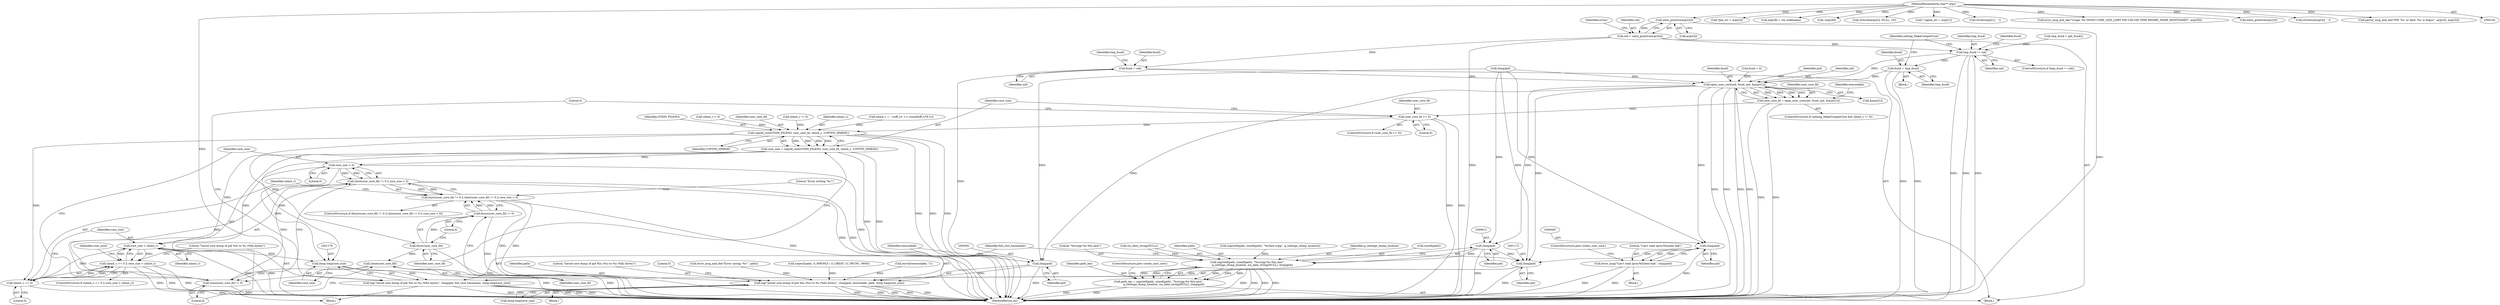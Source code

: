 digraph "0_abrt_17cb66b13997b0159b4253b3f5722db79f476d68@array" {
"1000310" [label="(Call,xatoi_positive(argv[4]))"];
"1000144" [label="(MethodParameterIn,char** argv)"];
"1000308" [label="(Call,uid = xatoi_positive(argv[4]))"];
"1000409" [label="(Call,fsuid = uid)"];
"1000444" [label="(Call,open_user_core(uid, fsuid, pid, &argv[1]))"];
"1000442" [label="(Call,user_core_fd = open_user_core(uid, fsuid, pid, &argv[1]))"];
"1001118" [label="(Call,user_core_fd >= 0)"];
"1001125" [label="(Call,copyfd_size(STDIN_FILENO, user_core_fd, ulimit_c, COPYFD_SPARSE))"];
"1001123" [label="(Call,core_size = copyfd_size(STDIN_FILENO, user_core_fd, ulimit_c, COPYFD_SPARSE))"];
"1001141" [label="(Call,core_size < 0)"];
"1001136" [label="(Call,close(user_core_fd) != 0 || core_size < 0)"];
"1001131" [label="(Call,fsync(user_core_fd) != 0 || close(user_core_fd) != 0 || core_size < 0)"];
"1001159" [label="(Call,core_size > ulimit_c)"];
"1001155" [label="(Call,ulimit_c == 0 || core_size > ulimit_c)"];
"1001175" [label="(Call,(long long)core_size)"];
"1001169" [label="(Call,log(\"Saved core dump of pid %lu to %s (%llu bytes)\", (long)pid, full_core_basename, (long long)core_size))"];
"1001133" [label="(Call,fsync(user_core_fd))"];
"1001132" [label="(Call,fsync(user_core_fd) != 0)"];
"1001138" [label="(Call,close(user_core_fd))"];
"1001137" [label="(Call,close(user_core_fd) != 0)"];
"1001156" [label="(Call,ulimit_c == 0)"];
"1000459" [label="(Call,(long)pid)"];
"1000457" [label="(Call,error_msg(\"Can't read /proc/%lu/exe link\", (long)pid))"];
"1001171" [label="(Call,(long)pid)"];
"1000590" [label="(Call,(long)pid)"];
"1000588" [label="(Call,log(\"Saved core dump of pid %lu (%s) to %s (%llu bytes)\", (long)pid, executable, path, (long long)core_size))"];
"1000611" [label="(Call,(long)pid)"];
"1000603" [label="(Call,snprintf(path, sizeof(path), \"%s/ccpp-%s-%lu.new\",\n            g_settings_dump_location, iso_date_string(NULL), (long)pid))"];
"1000601" [label="(Call,path_len = snprintf(path, sizeof(path), \"%s/ccpp-%s-%lu.new\",\n            g_settings_dump_location, iso_date_string(NULL), (long)pid))"];
"1000421" [label="(Call,tmp_fsuid != uid)"];
"1000433" [label="(Call,fsuid = tmp_fsuid)"];
"1000519" [label="(Call,snprintf(path, sizeof(path), \"%s/last-ccpp\", g_settings_dump_location))"];
"1001159" [label="(Call,core_size > ulimit_c)"];
"1000308" [label="(Call,uid = xatoi_positive(argv[4]))"];
"1001158" [label="(Literal,0)"];
"1001124" [label="(Identifier,core_size)"];
"1001142" [label="(Identifier,core_size)"];
"1000547" [label="(Block,)"];
"1000295" [label="(Call,*pid_str = argv[3])"];
"1001125" [label="(Call,copyfd_size(STDIN_FILENO, user_core_fd, ulimit_c, COPYFD_SPARSE))"];
"1000595" [label="(Call,(long long)core_size)"];
"1000590" [label="(Call,(long)pid)"];
"1001129" [label="(Identifier,COPYFD_SPARSE)"];
"1001170" [label="(Literal,\"Saved core dump of pid %lu to %s (%llu bytes)\")"];
"1001120" [label="(Literal,0)"];
"1001164" [label="(Identifier,user_pwd)"];
"1000594" [label="(Identifier,path)"];
"1001174" [label="(Identifier,full_core_basename)"];
"1001131" [label="(Call,fsync(user_core_fd) != 0 || close(user_core_fd) != 0 || core_size < 0)"];
"1001169" [label="(Call,log(\"Saved core dump of pid %lu to %s (%llu bytes)\", (long)pid, full_core_basename, (long long)core_size))"];
"1000601" [label="(Call,path_len = snprintf(path, sizeof(path), \"%s/ccpp-%s-%lu.new\",\n            g_settings_dump_location, iso_date_string(NULL), (long)pid))"];
"1000444" [label="(Call,open_user_core(uid, fsuid, pid, &argv[1]))"];
"1000436" [label="(ControlStructure,if (setting_MakeCompatCore && ulimit_c != 0))"];
"1000608" [label="(Identifier,g_settings_dump_location)"];
"1001179" [label="(Literal,0)"];
"1000309" [label="(Identifier,uid)"];
"1000615" [label="(ControlStructure,goto create_user_core;)"];
"1000433" [label="(Call,fsuid = tmp_fsuid)"];
"1001130" [label="(ControlStructure,if (fsync(user_core_fd) != 0 || close(user_core_fd) != 0 || core_size < 0))"];
"1001180" [label="(MethodReturn,int)"];
"1001141" [label="(Call,core_size < 0)"];
"1000277" [label="(Call,ulimit_c < 0)"];
"1001118" [label="(Call,user_core_fd >= 0)"];
"1001138" [label="(Call,close(user_core_fd))"];
"1000605" [label="(Call,sizeof(path))"];
"1001175" [label="(Call,(long long)core_size)"];
"1000611" [label="(Call,(long)pid)"];
"1000454" [label="(Identifier,executable)"];
"1000461" [label="(Identifier,pid)"];
"1000421" [label="(Call,tmp_fsuid != uid)"];
"1000435" [label="(Identifier,tmp_fsuid)"];
"1000144" [label="(MethodParameterIn,char** argv)"];
"1001137" [label="(Call,close(user_core_fd) != 0)"];
"1000354" [label="(Call,argv[8] = uts.nodename)"];
"1000413" [label="(Call,tmp_fsuid = get_fsuid())"];
"1000311" [label="(Call,argv[4])"];
"1000603" [label="(Call,snprintf(path, sizeof(path), \"%s/ccpp-%s-%lu.new\",\n            g_settings_dump_location, iso_date_string(NULL), (long)pid))"];
"1001146" [label="(Literal,\"Error writing '%s'\")"];
"1001173" [label="(Identifier,pid)"];
"1000422" [label="(Identifier,tmp_fsuid)"];
"1000432" [label="(Block,)"];
"1000346" [label="(Call,!argv[8])"];
"1000434" [label="(Identifier,fsuid)"];
"1000459" [label="(Call,(long)pid)"];
"1000607" [label="(Literal,\"%s/ccpp-%s-%lu.new\")"];
"1001119" [label="(Identifier,user_core_fd)"];
"1001132" [label="(Call,fsync(user_core_fd) != 0)"];
"1001121" [label="(Block,)"];
"1000593" [label="(Identifier,executable)"];
"1000613" [label="(Identifier,pid)"];
"1000589" [label="(Literal,\"Saved core dump of pid %lu (%s) to %s (%llu bytes)\")"];
"1001127" [label="(Identifier,user_core_fd)"];
"1000448" [label="(Call,&argv[1])"];
"1000438" [label="(Identifier,setting_MakeCompatCore)"];
"1000446" [label="(Identifier,fsuid)"];
"1000439" [label="(Call,ulimit_c != 0)"];
"1000443" [label="(Identifier,user_core_fd)"];
"1000425" [label="(Call,fsuid = 0)"];
"1001128" [label="(Identifier,ulimit_c)"];
"1000599" [label="(Literal,0)"];
"1000270" [label="(Call,strtoull(argv[2], NULL, 10))"];
"1001139" [label="(Identifier,user_core_fd)"];
"1000585" [label="(Call,error_msg_and_die(\"Error saving '%s'\", path))"];
"1000588" [label="(Call,log(\"Saved core dump of pid %lu (%s) to %s (%llu bytes)\", (long)pid, executable, path, (long long)core_size))"];
"1000426" [label="(Identifier,fsuid)"];
"1001136" [label="(Call,close(user_core_fd) != 0 || core_size < 0)"];
"1000411" [label="(Identifier,uid)"];
"1000257" [label="(Call,* signal_str = argv[1])"];
"1001134" [label="(Identifier,user_core_fd)"];
"1000457" [label="(Call,error_msg(\"Can't read /proc/%lu/exe link\", (long)pid))"];
"1000400" [label="(Call,(long)pid)"];
"1001171" [label="(Call,(long)pid)"];
"1000310" [label="(Call,xatoi_positive(argv[4]))"];
"1001160" [label="(Identifier,core_size)"];
"1000442" [label="(Call,user_core_fd = open_user_core(uid, fsuid, pid, &argv[1]))"];
"1000609" [label="(Call,iso_date_string(NULL))"];
"1000177" [label="(Call,strchr(argv[1], ' '))"];
"1000423" [label="(Identifier,uid)"];
"1000316" [label="(Identifier,errno)"];
"1000462" [label="(ControlStructure,goto create_user_core;)"];
"1000171" [label="(Call,error_msg_and_die(\"Usage: %s SIGNO CORE_SIZE_LIMIT PID UID GID TIME BINARY_NAME [HOSTNAME]\", argv[0]))"];
"1001133" [label="(Call,fsync(user_core_fd))"];
"1001161" [label="(Identifier,ulimit_c)"];
"1000420" [label="(ControlStructure,if (tmp_fsuid != uid))"];
"1001155" [label="(Call,ulimit_c == 0 || core_size > ulimit_c)"];
"1001177" [label="(Identifier,core_size)"];
"1001140" [label="(Literal,0)"];
"1000456" [label="(Block,)"];
"1000558" [label="(Call,xopen3(path, O_WRONLY | O_CREAT | O_TRUNC, 0600))"];
"1001154" [label="(ControlStructure,if (ulimit_c == 0 || core_size > ulimit_c))"];
"1000410" [label="(Identifier,fsuid)"];
"1000145" [label="(Block,)"];
"1001135" [label="(Literal,0)"];
"1000303" [label="(Call,xatoi_positive(argv[3]))"];
"1000602" [label="(Identifier,path_len)"];
"1001156" [label="(Call,ulimit_c == 0)"];
"1000447" [label="(Identifier,pid)"];
"1001117" [label="(ControlStructure,if (user_core_fd >= 0))"];
"1000604" [label="(Identifier,path)"];
"1000196" [label="(Call,strchrnul(argv[i], ' '))"];
"1000534" [label="(Call,strrchr(executable, '/'))"];
"1001143" [label="(Literal,0)"];
"1000281" [label="(Call,ulimit_c = ~((off_t)1 << (sizeof(off_t)*8-1)))"];
"1000592" [label="(Identifier,pid)"];
"1000445" [label="(Identifier,uid)"];
"1000458" [label="(Literal,\"Can't read /proc/%lu/exe link\")"];
"1000414" [label="(Identifier,tmp_fsuid)"];
"1000321" [label="(Call,perror_msg_and_die(\"PID '%s' or limit '%s' is bogus\", argv[3], argv[2]))"];
"1001123" [label="(Call,core_size = copyfd_size(STDIN_FILENO, user_core_fd, ulimit_c, COPYFD_SPARSE))"];
"1001157" [label="(Identifier,ulimit_c)"];
"1001126" [label="(Identifier,STDIN_FILENO)"];
"1000409" [label="(Call,fsuid = uid)"];
"1000310" -> "1000308"  [label="AST: "];
"1000310" -> "1000311"  [label="CFG: "];
"1000311" -> "1000310"  [label="AST: "];
"1000308" -> "1000310"  [label="CFG: "];
"1000310" -> "1001180"  [label="DDG: "];
"1000310" -> "1000308"  [label="DDG: "];
"1000144" -> "1000310"  [label="DDG: "];
"1000144" -> "1000142"  [label="AST: "];
"1000144" -> "1001180"  [label="DDG: "];
"1000144" -> "1000171"  [label="DDG: "];
"1000144" -> "1000177"  [label="DDG: "];
"1000144" -> "1000196"  [label="DDG: "];
"1000144" -> "1000257"  [label="DDG: "];
"1000144" -> "1000270"  [label="DDG: "];
"1000144" -> "1000295"  [label="DDG: "];
"1000144" -> "1000303"  [label="DDG: "];
"1000144" -> "1000321"  [label="DDG: "];
"1000144" -> "1000346"  [label="DDG: "];
"1000144" -> "1000354"  [label="DDG: "];
"1000308" -> "1000145"  [label="AST: "];
"1000309" -> "1000308"  [label="AST: "];
"1000316" -> "1000308"  [label="CFG: "];
"1000308" -> "1001180"  [label="DDG: "];
"1000308" -> "1000409"  [label="DDG: "];
"1000308" -> "1000421"  [label="DDG: "];
"1000409" -> "1000145"  [label="AST: "];
"1000409" -> "1000411"  [label="CFG: "];
"1000410" -> "1000409"  [label="AST: "];
"1000411" -> "1000409"  [label="AST: "];
"1000414" -> "1000409"  [label="CFG: "];
"1000409" -> "1001180"  [label="DDG: "];
"1000409" -> "1000444"  [label="DDG: "];
"1000444" -> "1000442"  [label="AST: "];
"1000444" -> "1000448"  [label="CFG: "];
"1000445" -> "1000444"  [label="AST: "];
"1000446" -> "1000444"  [label="AST: "];
"1000447" -> "1000444"  [label="AST: "];
"1000448" -> "1000444"  [label="AST: "];
"1000442" -> "1000444"  [label="CFG: "];
"1000444" -> "1001180"  [label="DDG: "];
"1000444" -> "1001180"  [label="DDG: "];
"1000444" -> "1001180"  [label="DDG: "];
"1000444" -> "1001180"  [label="DDG: "];
"1000444" -> "1000442"  [label="DDG: "];
"1000444" -> "1000442"  [label="DDG: "];
"1000444" -> "1000442"  [label="DDG: "];
"1000444" -> "1000442"  [label="DDG: "];
"1000421" -> "1000444"  [label="DDG: "];
"1000433" -> "1000444"  [label="DDG: "];
"1000425" -> "1000444"  [label="DDG: "];
"1000400" -> "1000444"  [label="DDG: "];
"1000444" -> "1000459"  [label="DDG: "];
"1000444" -> "1000590"  [label="DDG: "];
"1000444" -> "1000611"  [label="DDG: "];
"1000444" -> "1001171"  [label="DDG: "];
"1000442" -> "1000436"  [label="AST: "];
"1000443" -> "1000442"  [label="AST: "];
"1000454" -> "1000442"  [label="CFG: "];
"1000442" -> "1001180"  [label="DDG: "];
"1000442" -> "1001180"  [label="DDG: "];
"1000442" -> "1001118"  [label="DDG: "];
"1001118" -> "1001117"  [label="AST: "];
"1001118" -> "1001120"  [label="CFG: "];
"1001119" -> "1001118"  [label="AST: "];
"1001120" -> "1001118"  [label="AST: "];
"1001124" -> "1001118"  [label="CFG: "];
"1001179" -> "1001118"  [label="CFG: "];
"1001118" -> "1001180"  [label="DDG: "];
"1001118" -> "1001180"  [label="DDG: "];
"1001118" -> "1001125"  [label="DDG: "];
"1001125" -> "1001123"  [label="AST: "];
"1001125" -> "1001129"  [label="CFG: "];
"1001126" -> "1001125"  [label="AST: "];
"1001127" -> "1001125"  [label="AST: "];
"1001128" -> "1001125"  [label="AST: "];
"1001129" -> "1001125"  [label="AST: "];
"1001123" -> "1001125"  [label="CFG: "];
"1001125" -> "1001180"  [label="DDG: "];
"1001125" -> "1001180"  [label="DDG: "];
"1001125" -> "1001180"  [label="DDG: "];
"1001125" -> "1001123"  [label="DDG: "];
"1001125" -> "1001123"  [label="DDG: "];
"1001125" -> "1001123"  [label="DDG: "];
"1001125" -> "1001123"  [label="DDG: "];
"1000281" -> "1001125"  [label="DDG: "];
"1000439" -> "1001125"  [label="DDG: "];
"1000277" -> "1001125"  [label="DDG: "];
"1001125" -> "1001133"  [label="DDG: "];
"1001125" -> "1001156"  [label="DDG: "];
"1001123" -> "1001121"  [label="AST: "];
"1001124" -> "1001123"  [label="AST: "];
"1001134" -> "1001123"  [label="CFG: "];
"1001123" -> "1001180"  [label="DDG: "];
"1001123" -> "1001180"  [label="DDG: "];
"1001123" -> "1001141"  [label="DDG: "];
"1001123" -> "1001159"  [label="DDG: "];
"1001123" -> "1001175"  [label="DDG: "];
"1001141" -> "1001136"  [label="AST: "];
"1001141" -> "1001143"  [label="CFG: "];
"1001142" -> "1001141"  [label="AST: "];
"1001143" -> "1001141"  [label="AST: "];
"1001136" -> "1001141"  [label="CFG: "];
"1001141" -> "1001180"  [label="DDG: "];
"1001141" -> "1001136"  [label="DDG: "];
"1001141" -> "1001136"  [label="DDG: "];
"1001141" -> "1001159"  [label="DDG: "];
"1001141" -> "1001175"  [label="DDG: "];
"1001136" -> "1001131"  [label="AST: "];
"1001136" -> "1001137"  [label="CFG: "];
"1001137" -> "1001136"  [label="AST: "];
"1001131" -> "1001136"  [label="CFG: "];
"1001136" -> "1001180"  [label="DDG: "];
"1001136" -> "1001180"  [label="DDG: "];
"1001136" -> "1001131"  [label="DDG: "];
"1001136" -> "1001131"  [label="DDG: "];
"1001137" -> "1001136"  [label="DDG: "];
"1001137" -> "1001136"  [label="DDG: "];
"1001131" -> "1001130"  [label="AST: "];
"1001131" -> "1001132"  [label="CFG: "];
"1001132" -> "1001131"  [label="AST: "];
"1001146" -> "1001131"  [label="CFG: "];
"1001157" -> "1001131"  [label="CFG: "];
"1001131" -> "1001180"  [label="DDG: "];
"1001131" -> "1001180"  [label="DDG: "];
"1001131" -> "1001180"  [label="DDG: "];
"1001132" -> "1001131"  [label="DDG: "];
"1001132" -> "1001131"  [label="DDG: "];
"1001159" -> "1001155"  [label="AST: "];
"1001159" -> "1001161"  [label="CFG: "];
"1001160" -> "1001159"  [label="AST: "];
"1001161" -> "1001159"  [label="AST: "];
"1001155" -> "1001159"  [label="CFG: "];
"1001159" -> "1001180"  [label="DDG: "];
"1001159" -> "1001180"  [label="DDG: "];
"1001159" -> "1001155"  [label="DDG: "];
"1001159" -> "1001155"  [label="DDG: "];
"1001156" -> "1001159"  [label="DDG: "];
"1001159" -> "1001175"  [label="DDG: "];
"1001155" -> "1001154"  [label="AST: "];
"1001155" -> "1001156"  [label="CFG: "];
"1001156" -> "1001155"  [label="AST: "];
"1001164" -> "1001155"  [label="CFG: "];
"1001170" -> "1001155"  [label="CFG: "];
"1001155" -> "1001180"  [label="DDG: "];
"1001155" -> "1001180"  [label="DDG: "];
"1001155" -> "1001180"  [label="DDG: "];
"1001156" -> "1001155"  [label="DDG: "];
"1001156" -> "1001155"  [label="DDG: "];
"1001175" -> "1001169"  [label="AST: "];
"1001175" -> "1001177"  [label="CFG: "];
"1001176" -> "1001175"  [label="AST: "];
"1001177" -> "1001175"  [label="AST: "];
"1001169" -> "1001175"  [label="CFG: "];
"1001175" -> "1001180"  [label="DDG: "];
"1001175" -> "1001169"  [label="DDG: "];
"1001169" -> "1001121"  [label="AST: "];
"1001170" -> "1001169"  [label="AST: "];
"1001171" -> "1001169"  [label="AST: "];
"1001174" -> "1001169"  [label="AST: "];
"1001179" -> "1001169"  [label="CFG: "];
"1001169" -> "1001180"  [label="DDG: "];
"1001169" -> "1001180"  [label="DDG: "];
"1001169" -> "1001180"  [label="DDG: "];
"1001169" -> "1001180"  [label="DDG: "];
"1001171" -> "1001169"  [label="DDG: "];
"1001133" -> "1001132"  [label="AST: "];
"1001133" -> "1001134"  [label="CFG: "];
"1001134" -> "1001133"  [label="AST: "];
"1001135" -> "1001133"  [label="CFG: "];
"1001133" -> "1001180"  [label="DDG: "];
"1001133" -> "1001132"  [label="DDG: "];
"1001133" -> "1001138"  [label="DDG: "];
"1001132" -> "1001135"  [label="CFG: "];
"1001135" -> "1001132"  [label="AST: "];
"1001139" -> "1001132"  [label="CFG: "];
"1001132" -> "1001180"  [label="DDG: "];
"1001138" -> "1001137"  [label="AST: "];
"1001138" -> "1001139"  [label="CFG: "];
"1001139" -> "1001138"  [label="AST: "];
"1001140" -> "1001138"  [label="CFG: "];
"1001138" -> "1001180"  [label="DDG: "];
"1001138" -> "1001137"  [label="DDG: "];
"1001137" -> "1001140"  [label="CFG: "];
"1001140" -> "1001137"  [label="AST: "];
"1001142" -> "1001137"  [label="CFG: "];
"1001137" -> "1001180"  [label="DDG: "];
"1001156" -> "1001158"  [label="CFG: "];
"1001157" -> "1001156"  [label="AST: "];
"1001158" -> "1001156"  [label="AST: "];
"1001160" -> "1001156"  [label="CFG: "];
"1001156" -> "1001180"  [label="DDG: "];
"1000459" -> "1000457"  [label="AST: "];
"1000459" -> "1000461"  [label="CFG: "];
"1000460" -> "1000459"  [label="AST: "];
"1000461" -> "1000459"  [label="AST: "];
"1000457" -> "1000459"  [label="CFG: "];
"1000459" -> "1001180"  [label="DDG: "];
"1000459" -> "1000457"  [label="DDG: "];
"1000400" -> "1000459"  [label="DDG: "];
"1000459" -> "1001171"  [label="DDG: "];
"1000457" -> "1000456"  [label="AST: "];
"1000458" -> "1000457"  [label="AST: "];
"1000462" -> "1000457"  [label="CFG: "];
"1000457" -> "1001180"  [label="DDG: "];
"1000457" -> "1001180"  [label="DDG: "];
"1001171" -> "1001173"  [label="CFG: "];
"1001172" -> "1001171"  [label="AST: "];
"1001173" -> "1001171"  [label="AST: "];
"1001174" -> "1001171"  [label="CFG: "];
"1001171" -> "1001180"  [label="DDG: "];
"1000611" -> "1001171"  [label="DDG: "];
"1000400" -> "1001171"  [label="DDG: "];
"1000590" -> "1000588"  [label="AST: "];
"1000590" -> "1000592"  [label="CFG: "];
"1000591" -> "1000590"  [label="AST: "];
"1000592" -> "1000590"  [label="AST: "];
"1000593" -> "1000590"  [label="CFG: "];
"1000590" -> "1001180"  [label="DDG: "];
"1000590" -> "1000588"  [label="DDG: "];
"1000400" -> "1000590"  [label="DDG: "];
"1000588" -> "1000547"  [label="AST: "];
"1000588" -> "1000595"  [label="CFG: "];
"1000589" -> "1000588"  [label="AST: "];
"1000593" -> "1000588"  [label="AST: "];
"1000594" -> "1000588"  [label="AST: "];
"1000595" -> "1000588"  [label="AST: "];
"1000599" -> "1000588"  [label="CFG: "];
"1000588" -> "1001180"  [label="DDG: "];
"1000588" -> "1001180"  [label="DDG: "];
"1000588" -> "1001180"  [label="DDG: "];
"1000588" -> "1001180"  [label="DDG: "];
"1000588" -> "1001180"  [label="DDG: "];
"1000534" -> "1000588"  [label="DDG: "];
"1000585" -> "1000588"  [label="DDG: "];
"1000558" -> "1000588"  [label="DDG: "];
"1000595" -> "1000588"  [label="DDG: "];
"1000611" -> "1000603"  [label="AST: "];
"1000611" -> "1000613"  [label="CFG: "];
"1000612" -> "1000611"  [label="AST: "];
"1000613" -> "1000611"  [label="AST: "];
"1000603" -> "1000611"  [label="CFG: "];
"1000611" -> "1001180"  [label="DDG: "];
"1000611" -> "1000603"  [label="DDG: "];
"1000400" -> "1000611"  [label="DDG: "];
"1000603" -> "1000601"  [label="AST: "];
"1000604" -> "1000603"  [label="AST: "];
"1000605" -> "1000603"  [label="AST: "];
"1000607" -> "1000603"  [label="AST: "];
"1000608" -> "1000603"  [label="AST: "];
"1000609" -> "1000603"  [label="AST: "];
"1000601" -> "1000603"  [label="CFG: "];
"1000603" -> "1001180"  [label="DDG: "];
"1000603" -> "1001180"  [label="DDG: "];
"1000603" -> "1001180"  [label="DDG: "];
"1000603" -> "1001180"  [label="DDG: "];
"1000603" -> "1000601"  [label="DDG: "];
"1000603" -> "1000601"  [label="DDG: "];
"1000603" -> "1000601"  [label="DDG: "];
"1000603" -> "1000601"  [label="DDG: "];
"1000603" -> "1000601"  [label="DDG: "];
"1000519" -> "1000603"  [label="DDG: "];
"1000609" -> "1000603"  [label="DDG: "];
"1000601" -> "1000145"  [label="AST: "];
"1000602" -> "1000601"  [label="AST: "];
"1000615" -> "1000601"  [label="CFG: "];
"1000601" -> "1001180"  [label="DDG: "];
"1000601" -> "1001180"  [label="DDG: "];
"1000421" -> "1000420"  [label="AST: "];
"1000421" -> "1000423"  [label="CFG: "];
"1000422" -> "1000421"  [label="AST: "];
"1000423" -> "1000421"  [label="AST: "];
"1000426" -> "1000421"  [label="CFG: "];
"1000438" -> "1000421"  [label="CFG: "];
"1000421" -> "1001180"  [label="DDG: "];
"1000421" -> "1001180"  [label="DDG: "];
"1000421" -> "1001180"  [label="DDG: "];
"1000413" -> "1000421"  [label="DDG: "];
"1000421" -> "1000433"  [label="DDG: "];
"1000433" -> "1000432"  [label="AST: "];
"1000433" -> "1000435"  [label="CFG: "];
"1000434" -> "1000433"  [label="AST: "];
"1000435" -> "1000433"  [label="AST: "];
"1000438" -> "1000433"  [label="CFG: "];
"1000433" -> "1001180"  [label="DDG: "];
"1000433" -> "1001180"  [label="DDG: "];
}
